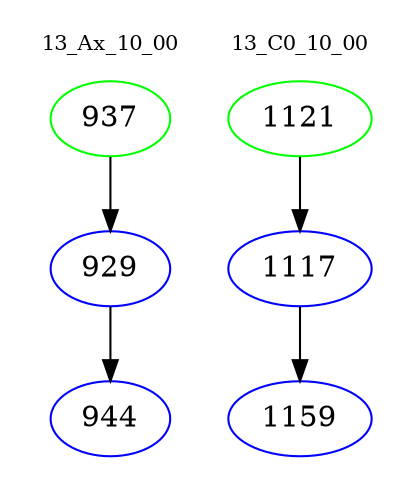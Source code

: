 digraph{
subgraph cluster_0 {
color = white
label = "13_Ax_10_00";
fontsize=10;
T0_937 [label="937", color="green"]
T0_937 -> T0_929 [color="black"]
T0_929 [label="929", color="blue"]
T0_929 -> T0_944 [color="black"]
T0_944 [label="944", color="blue"]
}
subgraph cluster_1 {
color = white
label = "13_C0_10_00";
fontsize=10;
T1_1121 [label="1121", color="green"]
T1_1121 -> T1_1117 [color="black"]
T1_1117 [label="1117", color="blue"]
T1_1117 -> T1_1159 [color="black"]
T1_1159 [label="1159", color="blue"]
}
}
